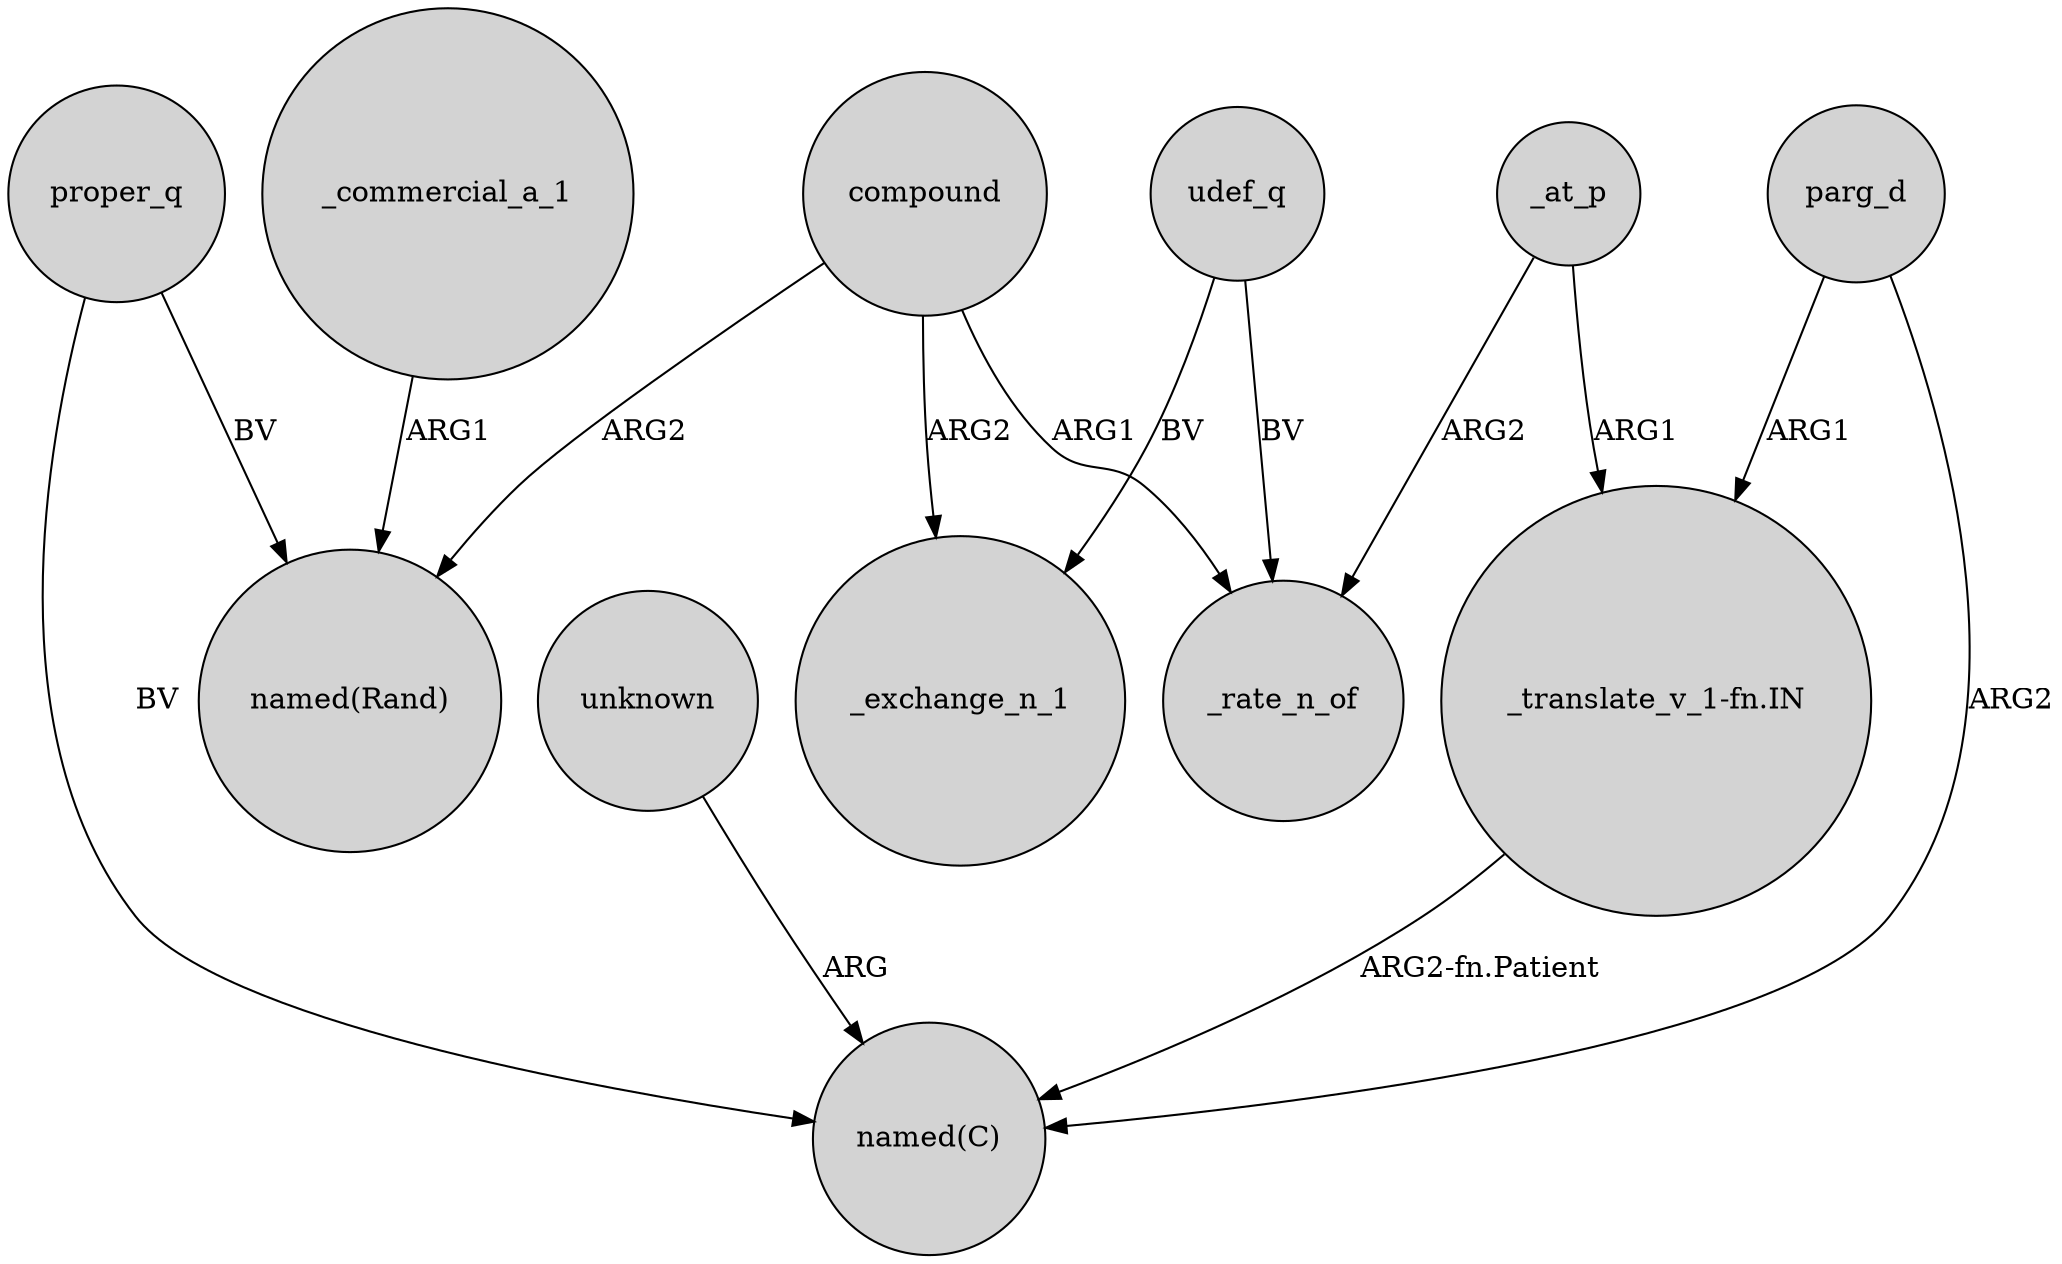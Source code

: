 digraph {
	node [shape=circle style=filled]
	_commercial_a_1 -> "named(Rand)" [label=ARG1]
	proper_q -> "named(C)" [label=BV]
	compound -> _rate_n_of [label=ARG1]
	proper_q -> "named(Rand)" [label=BV]
	unknown -> "named(C)" [label=ARG]
	udef_q -> _rate_n_of [label=BV]
	"_translate_v_1-fn.IN" -> "named(C)" [label="ARG2-fn.Patient"]
	_at_p -> _rate_n_of [label=ARG2]
	udef_q -> _exchange_n_1 [label=BV]
	parg_d -> "named(C)" [label=ARG2]
	compound -> _exchange_n_1 [label=ARG2]
	parg_d -> "_translate_v_1-fn.IN" [label=ARG1]
	compound -> "named(Rand)" [label=ARG2]
	_at_p -> "_translate_v_1-fn.IN" [label=ARG1]
}
